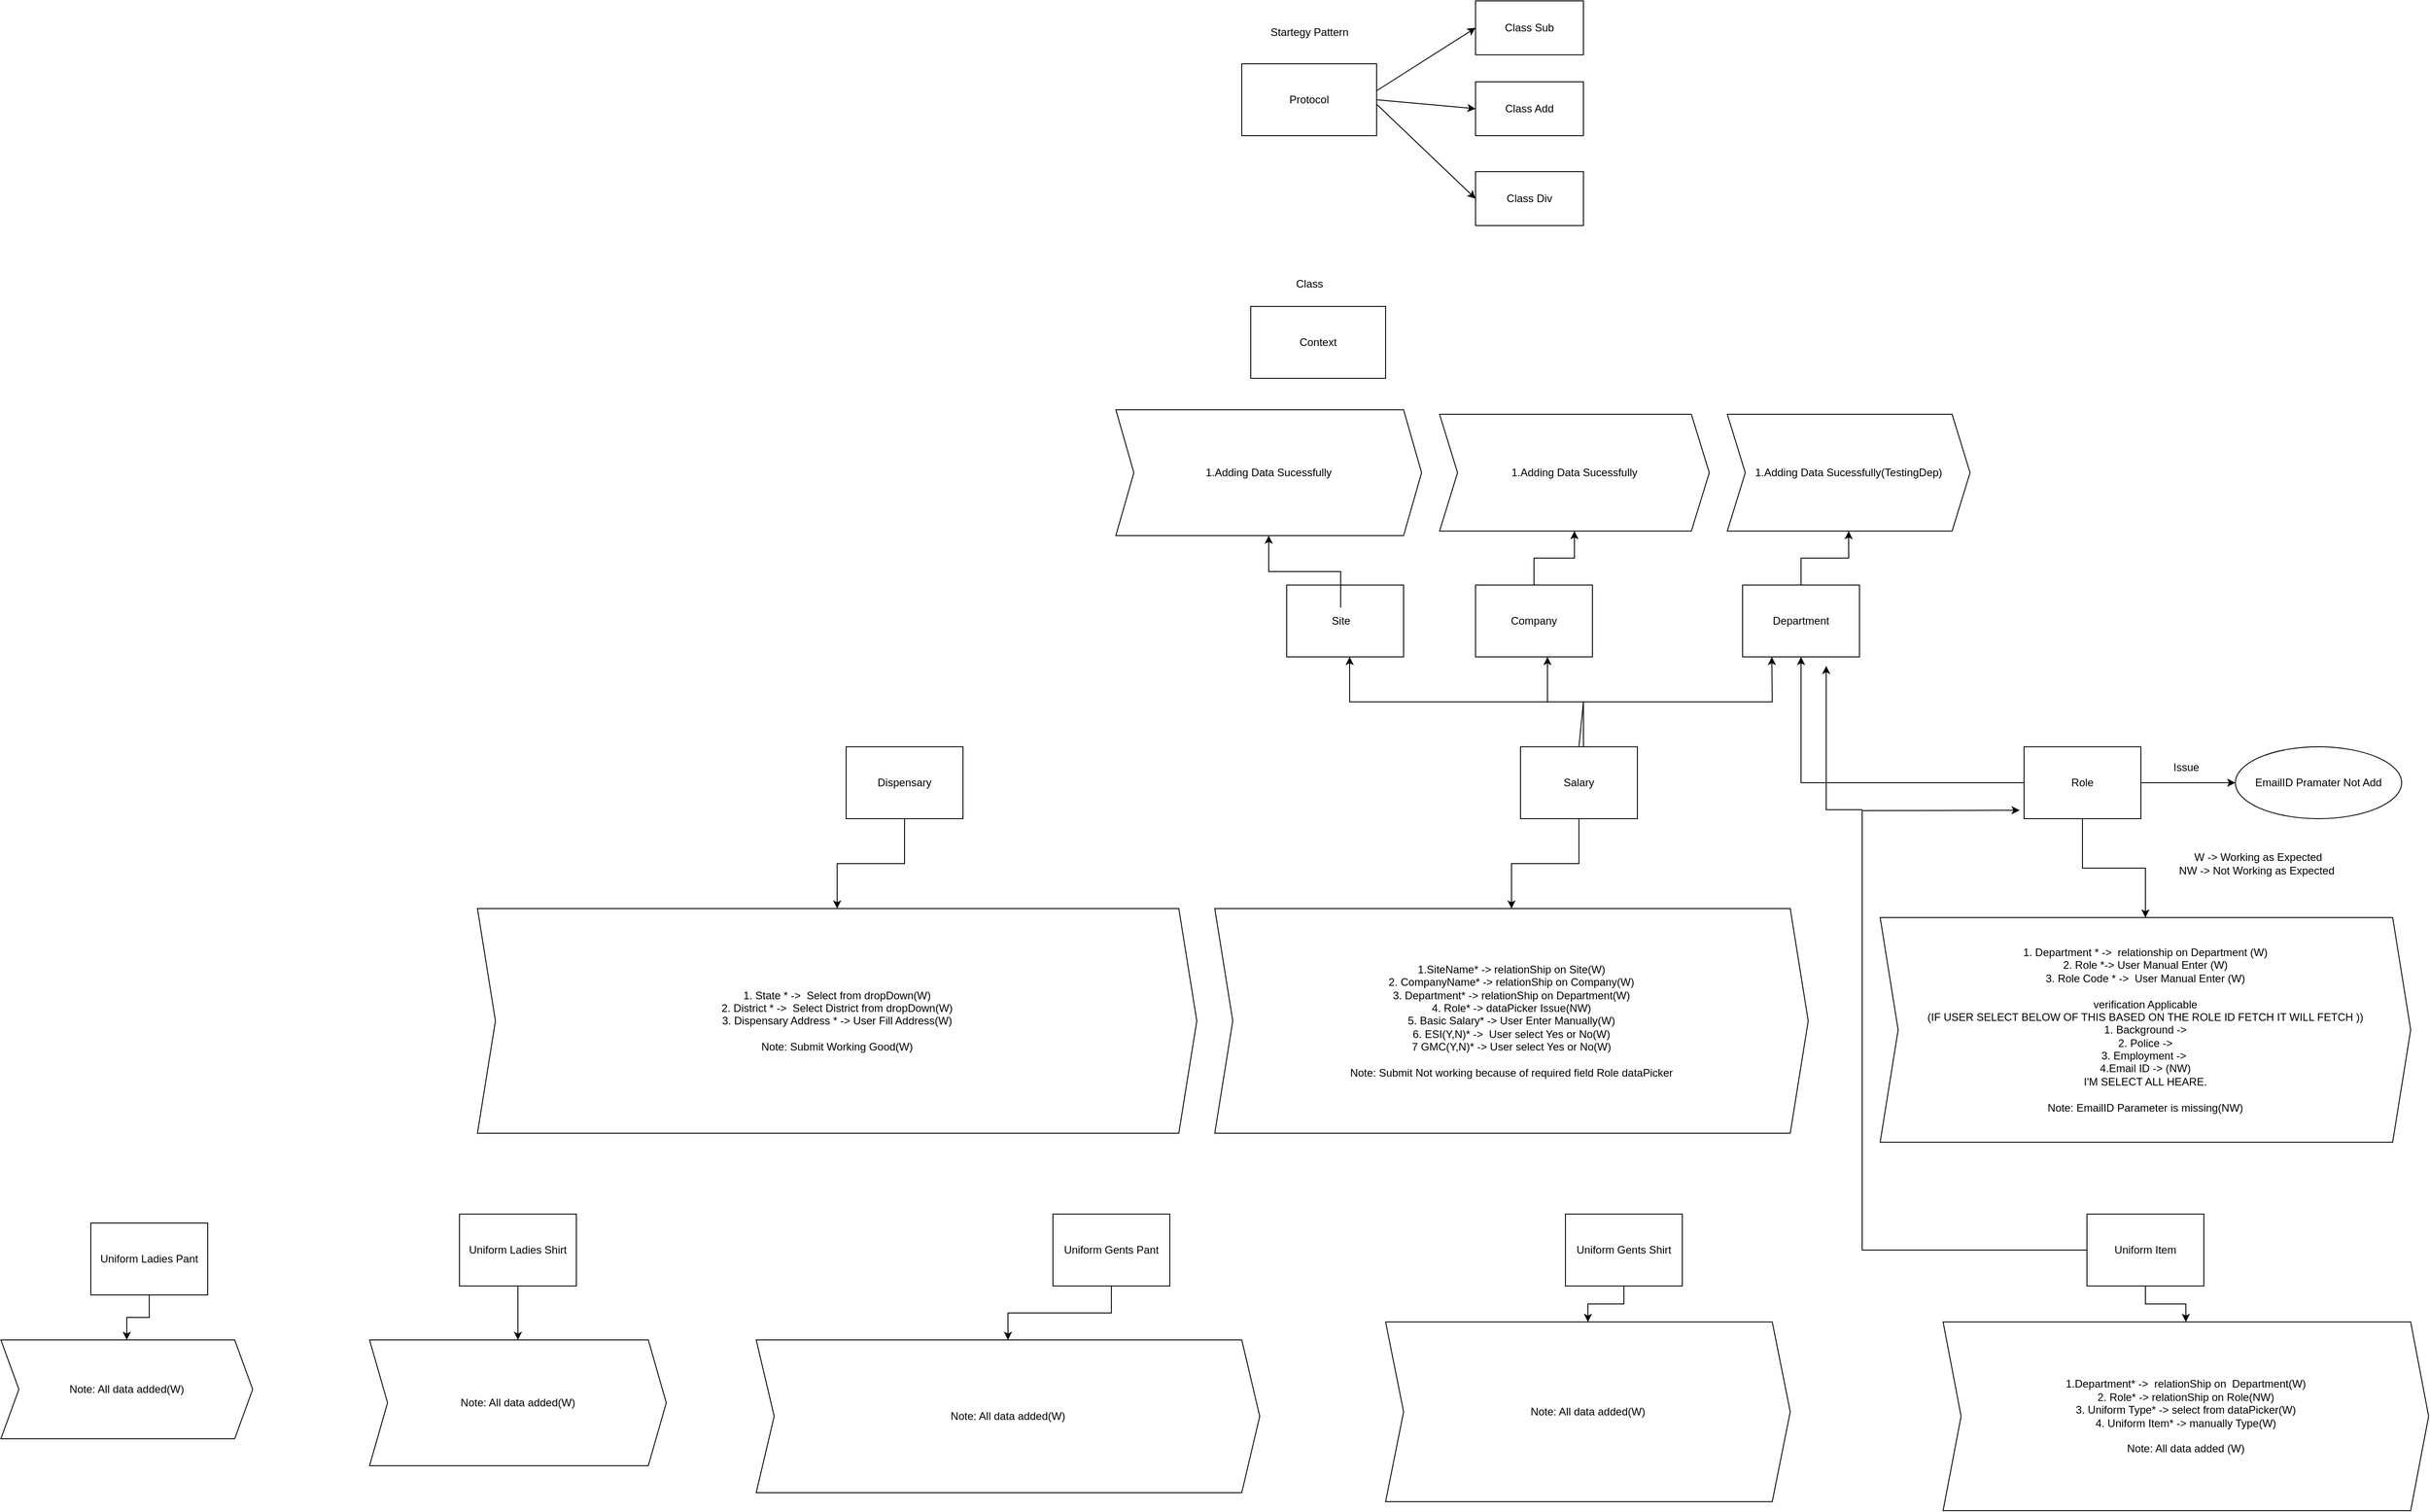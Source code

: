 <mxfile version="21.5.2" type="github">
  <diagram name="Page-1" id="05lEyHZnRJ2rUjq3MMCW">
    <mxGraphModel dx="4039" dy="1520" grid="1" gridSize="10" guides="1" tooltips="1" connect="1" arrows="1" fold="1" page="1" pageScale="1" pageWidth="827" pageHeight="1169" math="0" shadow="0">
      <root>
        <mxCell id="0" />
        <mxCell id="1" parent="0" />
        <mxCell id="I5HfIbf65Nx03JaSf2Iz-1" value="Protocol" style="rounded=0;whiteSpace=wrap;html=1;" vertex="1" parent="1">
          <mxGeometry x="140" y="130" width="150" height="80" as="geometry" />
        </mxCell>
        <mxCell id="I5HfIbf65Nx03JaSf2Iz-2" value="Startegy Pattern" style="text;html=1;align=center;verticalAlign=middle;resizable=0;points=[];autosize=1;strokeColor=none;fillColor=none;" vertex="1" parent="1">
          <mxGeometry x="160" y="80" width="110" height="30" as="geometry" />
        </mxCell>
        <mxCell id="I5HfIbf65Nx03JaSf2Iz-3" value="Class Div" style="rounded=0;whiteSpace=wrap;html=1;" vertex="1" parent="1">
          <mxGeometry x="400" y="250" width="120" height="60" as="geometry" />
        </mxCell>
        <mxCell id="I5HfIbf65Nx03JaSf2Iz-4" value="Class Add" style="rounded=0;whiteSpace=wrap;html=1;" vertex="1" parent="1">
          <mxGeometry x="400" y="150" width="120" height="60" as="geometry" />
        </mxCell>
        <mxCell id="I5HfIbf65Nx03JaSf2Iz-5" value="Class Sub" style="rounded=0;whiteSpace=wrap;html=1;" vertex="1" parent="1">
          <mxGeometry x="400" y="60" width="120" height="60" as="geometry" />
        </mxCell>
        <mxCell id="I5HfIbf65Nx03JaSf2Iz-6" value="" style="endArrow=classic;html=1;rounded=0;entryX=0;entryY=0.5;entryDx=0;entryDy=0;" edge="1" parent="1" target="I5HfIbf65Nx03JaSf2Iz-5">
          <mxGeometry width="50" height="50" relative="1" as="geometry">
            <mxPoint x="290" y="160" as="sourcePoint" />
            <mxPoint x="340" y="110" as="targetPoint" />
          </mxGeometry>
        </mxCell>
        <mxCell id="I5HfIbf65Nx03JaSf2Iz-7" value="" style="endArrow=classic;html=1;rounded=0;entryX=0;entryY=0.5;entryDx=0;entryDy=0;exitX=1;exitY=0.5;exitDx=0;exitDy=0;" edge="1" parent="1" source="I5HfIbf65Nx03JaSf2Iz-1" target="I5HfIbf65Nx03JaSf2Iz-4">
          <mxGeometry width="50" height="50" relative="1" as="geometry">
            <mxPoint x="300" y="170" as="sourcePoint" />
            <mxPoint x="410" y="100" as="targetPoint" />
          </mxGeometry>
        </mxCell>
        <mxCell id="I5HfIbf65Nx03JaSf2Iz-8" value="" style="endArrow=classic;html=1;rounded=0;entryX=0;entryY=0.5;entryDx=0;entryDy=0;exitX=1;exitY=0.5;exitDx=0;exitDy=0;" edge="1" parent="1" target="I5HfIbf65Nx03JaSf2Iz-3">
          <mxGeometry width="50" height="50" relative="1" as="geometry">
            <mxPoint x="290" y="175" as="sourcePoint" />
            <mxPoint x="400" y="185" as="targetPoint" />
          </mxGeometry>
        </mxCell>
        <mxCell id="I5HfIbf65Nx03JaSf2Iz-10" value="Context" style="rounded=0;whiteSpace=wrap;html=1;" vertex="1" parent="1">
          <mxGeometry x="150" y="400" width="150" height="80" as="geometry" />
        </mxCell>
        <mxCell id="I5HfIbf65Nx03JaSf2Iz-11" value="Class" style="text;html=1;align=center;verticalAlign=middle;resizable=0;points=[];autosize=1;strokeColor=none;fillColor=none;" vertex="1" parent="1">
          <mxGeometry x="190" y="360" width="50" height="30" as="geometry" />
        </mxCell>
        <mxCell id="I5HfIbf65Nx03JaSf2Iz-13" value="" style="rounded=0;whiteSpace=wrap;html=1;" vertex="1" parent="1">
          <mxGeometry x="190" y="710" width="130" height="80" as="geometry" />
        </mxCell>
        <mxCell id="I5HfIbf65Nx03JaSf2Iz-21" value="" style="edgeStyle=orthogonalEdgeStyle;rounded=0;orthogonalLoop=1;jettySize=auto;html=1;" edge="1" parent="1" source="I5HfIbf65Nx03JaSf2Iz-14" target="I5HfIbf65Nx03JaSf2Iz-20">
          <mxGeometry relative="1" as="geometry" />
        </mxCell>
        <mxCell id="I5HfIbf65Nx03JaSf2Iz-14" value="Site&lt;br&gt;" style="text;html=1;align=center;verticalAlign=middle;resizable=0;points=[];autosize=1;strokeColor=none;fillColor=none;" vertex="1" parent="1">
          <mxGeometry x="230" y="735" width="40" height="30" as="geometry" />
        </mxCell>
        <mxCell id="I5HfIbf65Nx03JaSf2Iz-25" value="" style="edgeStyle=orthogonalEdgeStyle;rounded=0;orthogonalLoop=1;jettySize=auto;html=1;" edge="1" parent="1" source="I5HfIbf65Nx03JaSf2Iz-17" target="I5HfIbf65Nx03JaSf2Iz-24">
          <mxGeometry relative="1" as="geometry" />
        </mxCell>
        <mxCell id="I5HfIbf65Nx03JaSf2Iz-17" value="Company" style="rounded=0;whiteSpace=wrap;html=1;" vertex="1" parent="1">
          <mxGeometry x="400" y="710" width="130" height="80" as="geometry" />
        </mxCell>
        <mxCell id="I5HfIbf65Nx03JaSf2Iz-20" value="1.Adding Data Sucessfully" style="shape=step;perimeter=stepPerimeter;whiteSpace=wrap;html=1;fixedSize=1;" vertex="1" parent="1">
          <mxGeometry y="515" width="340" height="140" as="geometry" />
        </mxCell>
        <mxCell id="I5HfIbf65Nx03JaSf2Iz-24" value="1.Adding Data Sucessfully" style="shape=step;perimeter=stepPerimeter;whiteSpace=wrap;html=1;fixedSize=1;rounded=0;" vertex="1" parent="1">
          <mxGeometry x="360" y="520" width="300" height="130" as="geometry" />
        </mxCell>
        <mxCell id="I5HfIbf65Nx03JaSf2Iz-28" value="" style="edgeStyle=orthogonalEdgeStyle;rounded=0;orthogonalLoop=1;jettySize=auto;html=1;" edge="1" parent="1" source="I5HfIbf65Nx03JaSf2Iz-26" target="I5HfIbf65Nx03JaSf2Iz-27">
          <mxGeometry relative="1" as="geometry" />
        </mxCell>
        <mxCell id="I5HfIbf65Nx03JaSf2Iz-26" value="Department" style="rounded=0;whiteSpace=wrap;html=1;" vertex="1" parent="1">
          <mxGeometry x="697" y="710" width="130" height="80" as="geometry" />
        </mxCell>
        <mxCell id="I5HfIbf65Nx03JaSf2Iz-27" value="1.Adding Data Sucessfully(TestingDep)" style="shape=step;perimeter=stepPerimeter;whiteSpace=wrap;html=1;fixedSize=1;rounded=0;" vertex="1" parent="1">
          <mxGeometry x="680" y="520" width="270" height="130" as="geometry" />
        </mxCell>
        <mxCell id="I5HfIbf65Nx03JaSf2Iz-34" value="" style="edgeStyle=orthogonalEdgeStyle;rounded=0;orthogonalLoop=1;jettySize=auto;html=1;" edge="1" parent="1" source="I5HfIbf65Nx03JaSf2Iz-29" target="I5HfIbf65Nx03JaSf2Iz-33">
          <mxGeometry relative="1" as="geometry" />
        </mxCell>
        <mxCell id="I5HfIbf65Nx03JaSf2Iz-37" value="" style="edgeStyle=orthogonalEdgeStyle;rounded=0;orthogonalLoop=1;jettySize=auto;html=1;" edge="1" parent="1" source="I5HfIbf65Nx03JaSf2Iz-29" target="I5HfIbf65Nx03JaSf2Iz-36">
          <mxGeometry relative="1" as="geometry" />
        </mxCell>
        <mxCell id="I5HfIbf65Nx03JaSf2Iz-29" value="Role" style="rounded=0;whiteSpace=wrap;html=1;" vertex="1" parent="1">
          <mxGeometry x="1010" y="890" width="130" height="80" as="geometry" />
        </mxCell>
        <mxCell id="I5HfIbf65Nx03JaSf2Iz-30" value="" style="endArrow=classic;html=1;rounded=0;entryX=0.5;entryY=1;entryDx=0;entryDy=0;exitX=0;exitY=0.5;exitDx=0;exitDy=0;" edge="1" parent="1" source="I5HfIbf65Nx03JaSf2Iz-29" target="I5HfIbf65Nx03JaSf2Iz-26">
          <mxGeometry width="50" height="50" relative="1" as="geometry">
            <mxPoint x="320" y="930" as="sourcePoint" />
            <mxPoint x="370" y="880" as="targetPoint" />
            <Array as="points">
              <mxPoint x="762" y="930" />
            </Array>
          </mxGeometry>
        </mxCell>
        <mxCell id="I5HfIbf65Nx03JaSf2Iz-33" value="1. Department * -&amp;gt;&amp;nbsp; relationship on Department (W)&lt;br&gt;2. Role *-&amp;gt; User Manual Enter (W)&lt;br&gt;3. Role Code * -&amp;gt;&amp;nbsp; User Manual Enter (W)&lt;br&gt;&lt;br&gt;verification Applicable&lt;br&gt;(IF USER SELECT BELOW OF THIS BASED ON THE ROLE ID FETCH IT WILL FETCH ))&lt;br&gt;1. Background -&amp;gt;&lt;br&gt;2. Police -&amp;gt;&lt;br&gt;3. Employment -&amp;gt;&amp;nbsp;&lt;br&gt;4.Email ID -&amp;gt; (NW)&lt;br&gt;I&#39;M SELECT ALL HEARE.&lt;br&gt;&lt;br&gt;Note: EmailID Parameter is missing(NW)" style="shape=step;perimeter=stepPerimeter;whiteSpace=wrap;html=1;fixedSize=1;rounded=0;" vertex="1" parent="1">
          <mxGeometry x="850" y="1080" width="590" height="250" as="geometry" />
        </mxCell>
        <mxCell id="I5HfIbf65Nx03JaSf2Iz-35" value="W -&amp;gt; Working as Expected&lt;br&gt;NW -&amp;gt; Not Working as Expected&amp;nbsp;" style="text;html=1;align=center;verticalAlign=middle;resizable=0;points=[];autosize=1;strokeColor=none;fillColor=none;" vertex="1" parent="1">
          <mxGeometry x="1170" y="1000" width="200" height="40" as="geometry" />
        </mxCell>
        <mxCell id="I5HfIbf65Nx03JaSf2Iz-36" value="EmailID Pramater Not Add" style="ellipse;whiteSpace=wrap;html=1;rounded=0;" vertex="1" parent="1">
          <mxGeometry x="1245" y="890" width="185" height="80" as="geometry" />
        </mxCell>
        <mxCell id="I5HfIbf65Nx03JaSf2Iz-38" value="Issue" style="text;html=1;align=center;verticalAlign=middle;resizable=0;points=[];autosize=1;strokeColor=none;fillColor=none;" vertex="1" parent="1">
          <mxGeometry x="1165" y="898" width="50" height="30" as="geometry" />
        </mxCell>
        <mxCell id="I5HfIbf65Nx03JaSf2Iz-42" value="" style="edgeStyle=orthogonalEdgeStyle;rounded=0;orthogonalLoop=1;jettySize=auto;html=1;" edge="1" parent="1" source="I5HfIbf65Nx03JaSf2Iz-40" target="I5HfIbf65Nx03JaSf2Iz-41">
          <mxGeometry relative="1" as="geometry" />
        </mxCell>
        <mxCell id="I5HfIbf65Nx03JaSf2Iz-40" value="Salary" style="rounded=0;whiteSpace=wrap;html=1;" vertex="1" parent="1">
          <mxGeometry x="450" y="890" width="130" height="80" as="geometry" />
        </mxCell>
        <mxCell id="I5HfIbf65Nx03JaSf2Iz-41" value="1.SiteName* -&amp;gt; relationShip on Site(W)&lt;br&gt;2. CompanyName* -&amp;gt; relationShip on Company(W)&lt;br&gt;3. Department* -&amp;gt; relationShip on Department(W)&lt;br&gt;4. Role* -&amp;gt; dataPicker Issue(NW)&lt;br&gt;5. Basic Salary* -&amp;gt; User Enter Manually(W)&lt;br&gt;6. ESI(Y,N)* -&amp;gt;&amp;nbsp; User select Yes or No(W)&lt;br&gt;7 GMC(Y,N)* -&amp;gt; User select Yes or No(W)&lt;br&gt;&lt;br&gt;Note: Submit Not working because of required field Role dataPicker" style="shape=step;perimeter=stepPerimeter;whiteSpace=wrap;html=1;fixedSize=1;rounded=0;" vertex="1" parent="1">
          <mxGeometry x="110" y="1070" width="660" height="250" as="geometry" />
        </mxCell>
        <mxCell id="I5HfIbf65Nx03JaSf2Iz-43" value="" style="endArrow=classic;html=1;rounded=0;exitX=0.5;exitY=0;exitDx=0;exitDy=0;" edge="1" parent="1" source="I5HfIbf65Nx03JaSf2Iz-40">
          <mxGeometry width="50" height="50" relative="1" as="geometry">
            <mxPoint x="210" y="840" as="sourcePoint" />
            <mxPoint x="260" y="790" as="targetPoint" />
            <Array as="points">
              <mxPoint x="520" y="840" />
              <mxPoint x="260" y="840" />
            </Array>
          </mxGeometry>
        </mxCell>
        <mxCell id="I5HfIbf65Nx03JaSf2Iz-44" value="" style="endArrow=classic;html=1;rounded=0;" edge="1" parent="1">
          <mxGeometry width="50" height="50" relative="1" as="geometry">
            <mxPoint x="520" y="840" as="sourcePoint" />
            <mxPoint x="480" y="790" as="targetPoint" />
            <Array as="points">
              <mxPoint x="480" y="840" />
            </Array>
          </mxGeometry>
        </mxCell>
        <mxCell id="I5HfIbf65Nx03JaSf2Iz-45" value="" style="endArrow=classic;html=1;rounded=0;entryX=0.25;entryY=1;entryDx=0;entryDy=0;" edge="1" parent="1" target="I5HfIbf65Nx03JaSf2Iz-26">
          <mxGeometry width="50" height="50" relative="1" as="geometry">
            <mxPoint x="520" y="890" as="sourcePoint" />
            <mxPoint x="570" y="840" as="targetPoint" />
            <Array as="points">
              <mxPoint x="520" y="840" />
              <mxPoint x="730" y="840" />
            </Array>
          </mxGeometry>
        </mxCell>
        <mxCell id="I5HfIbf65Nx03JaSf2Iz-48" value="" style="edgeStyle=orthogonalEdgeStyle;rounded=0;orthogonalLoop=1;jettySize=auto;html=1;" edge="1" parent="1" source="I5HfIbf65Nx03JaSf2Iz-46" target="I5HfIbf65Nx03JaSf2Iz-47">
          <mxGeometry relative="1" as="geometry" />
        </mxCell>
        <mxCell id="I5HfIbf65Nx03JaSf2Iz-46" value="Dispensary" style="rounded=0;whiteSpace=wrap;html=1;" vertex="1" parent="1">
          <mxGeometry x="-300" y="890" width="130" height="80" as="geometry" />
        </mxCell>
        <mxCell id="I5HfIbf65Nx03JaSf2Iz-47" value="1. State * -&amp;gt;&amp;nbsp; Select from dropDown(W)&lt;br&gt;2. District * -&amp;gt;&amp;nbsp; Select District from dropDown(W)&lt;br&gt;3. Dispensary Address * -&amp;gt; User Fill Address(W)&lt;br&gt;&lt;br&gt;Note: Submit Working Good(W)" style="shape=step;perimeter=stepPerimeter;whiteSpace=wrap;html=1;fixedSize=1;rounded=0;" vertex="1" parent="1">
          <mxGeometry x="-710" y="1070" width="800" height="250" as="geometry" />
        </mxCell>
        <mxCell id="I5HfIbf65Nx03JaSf2Iz-51" value="" style="edgeStyle=orthogonalEdgeStyle;rounded=0;orthogonalLoop=1;jettySize=auto;html=1;" edge="1" parent="1" source="I5HfIbf65Nx03JaSf2Iz-49" target="I5HfIbf65Nx03JaSf2Iz-50">
          <mxGeometry relative="1" as="geometry" />
        </mxCell>
        <mxCell id="I5HfIbf65Nx03JaSf2Iz-49" value="Uniform Item" style="rounded=0;whiteSpace=wrap;html=1;" vertex="1" parent="1">
          <mxGeometry x="1080" y="1410" width="130" height="80" as="geometry" />
        </mxCell>
        <mxCell id="I5HfIbf65Nx03JaSf2Iz-50" value="1.Department* -&amp;gt;&amp;nbsp; relationShip on&amp;nbsp; Department(W)&lt;br&gt;2. Role* -&amp;gt; relationShip on Role(NW)&lt;br&gt;3. Uniform Type* -&amp;gt; select from dataPicker(W)&lt;br&gt;4. Uniform Item* -&amp;gt; manually Type(W)&lt;br&gt;&lt;br&gt;Note: All data added (W)" style="shape=step;perimeter=stepPerimeter;whiteSpace=wrap;html=1;fixedSize=1;rounded=0;" vertex="1" parent="1">
          <mxGeometry x="920" y="1530" width="540" height="210" as="geometry" />
        </mxCell>
        <mxCell id="I5HfIbf65Nx03JaSf2Iz-54" value="" style="edgeStyle=orthogonalEdgeStyle;rounded=0;orthogonalLoop=1;jettySize=auto;html=1;" edge="1" parent="1" source="I5HfIbf65Nx03JaSf2Iz-52" target="I5HfIbf65Nx03JaSf2Iz-53">
          <mxGeometry relative="1" as="geometry" />
        </mxCell>
        <mxCell id="I5HfIbf65Nx03JaSf2Iz-52" value="Uniform Gents Shirt" style="rounded=0;whiteSpace=wrap;html=1;" vertex="1" parent="1">
          <mxGeometry x="500" y="1410" width="130" height="80" as="geometry" />
        </mxCell>
        <mxCell id="I5HfIbf65Nx03JaSf2Iz-53" value="Note: All data added(W)" style="shape=step;perimeter=stepPerimeter;whiteSpace=wrap;html=1;fixedSize=1;rounded=0;" vertex="1" parent="1">
          <mxGeometry x="300" y="1530" width="450" height="200" as="geometry" />
        </mxCell>
        <mxCell id="I5HfIbf65Nx03JaSf2Iz-55" value="" style="endArrow=classic;html=1;rounded=0;exitX=0;exitY=0.5;exitDx=0;exitDy=0;entryX=-0.037;entryY=0.883;entryDx=0;entryDy=0;entryPerimeter=0;" edge="1" parent="1" source="I5HfIbf65Nx03JaSf2Iz-49" target="I5HfIbf65Nx03JaSf2Iz-29">
          <mxGeometry width="50" height="50" relative="1" as="geometry">
            <mxPoint x="930" y="1420" as="sourcePoint" />
            <mxPoint x="1000" y="800" as="targetPoint" />
            <Array as="points">
              <mxPoint x="830" y="1450" />
              <mxPoint x="830" y="961" />
            </Array>
          </mxGeometry>
        </mxCell>
        <mxCell id="I5HfIbf65Nx03JaSf2Iz-56" value="" style="endArrow=classic;html=1;rounded=0;" edge="1" parent="1">
          <mxGeometry width="50" height="50" relative="1" as="geometry">
            <mxPoint x="830" y="960" as="sourcePoint" />
            <mxPoint x="790" y="800" as="targetPoint" />
            <Array as="points">
              <mxPoint x="790" y="960" />
            </Array>
          </mxGeometry>
        </mxCell>
        <mxCell id="I5HfIbf65Nx03JaSf2Iz-59" value="" style="edgeStyle=orthogonalEdgeStyle;rounded=0;orthogonalLoop=1;jettySize=auto;html=1;" edge="1" parent="1" source="I5HfIbf65Nx03JaSf2Iz-57" target="I5HfIbf65Nx03JaSf2Iz-58">
          <mxGeometry relative="1" as="geometry" />
        </mxCell>
        <mxCell id="I5HfIbf65Nx03JaSf2Iz-57" value="Uniform Gents Pant" style="rounded=0;whiteSpace=wrap;html=1;" vertex="1" parent="1">
          <mxGeometry x="-70" y="1410" width="130" height="80" as="geometry" />
        </mxCell>
        <mxCell id="I5HfIbf65Nx03JaSf2Iz-58" value="Note: All data added(W)" style="shape=step;perimeter=stepPerimeter;whiteSpace=wrap;html=1;fixedSize=1;rounded=0;" vertex="1" parent="1">
          <mxGeometry x="-400" y="1550" width="560" height="170" as="geometry" />
        </mxCell>
        <mxCell id="I5HfIbf65Nx03JaSf2Iz-62" value="" style="edgeStyle=orthogonalEdgeStyle;rounded=0;orthogonalLoop=1;jettySize=auto;html=1;" edge="1" parent="1" source="I5HfIbf65Nx03JaSf2Iz-60" target="I5HfIbf65Nx03JaSf2Iz-61">
          <mxGeometry relative="1" as="geometry" />
        </mxCell>
        <mxCell id="I5HfIbf65Nx03JaSf2Iz-60" value="Uniform Ladies Shirt" style="rounded=0;whiteSpace=wrap;html=1;" vertex="1" parent="1">
          <mxGeometry x="-730" y="1410" width="130" height="80" as="geometry" />
        </mxCell>
        <mxCell id="I5HfIbf65Nx03JaSf2Iz-61" value="Note: All data added(W)" style="shape=step;perimeter=stepPerimeter;whiteSpace=wrap;html=1;fixedSize=1;rounded=0;" vertex="1" parent="1">
          <mxGeometry x="-830" y="1550" width="330" height="140" as="geometry" />
        </mxCell>
        <mxCell id="I5HfIbf65Nx03JaSf2Iz-65" value="" style="edgeStyle=orthogonalEdgeStyle;rounded=0;orthogonalLoop=1;jettySize=auto;html=1;" edge="1" parent="1" source="I5HfIbf65Nx03JaSf2Iz-63" target="I5HfIbf65Nx03JaSf2Iz-64">
          <mxGeometry relative="1" as="geometry" />
        </mxCell>
        <mxCell id="I5HfIbf65Nx03JaSf2Iz-63" value="Uniform Ladies Pant" style="rounded=0;whiteSpace=wrap;html=1;" vertex="1" parent="1">
          <mxGeometry x="-1140" y="1420" width="130" height="80" as="geometry" />
        </mxCell>
        <mxCell id="I5HfIbf65Nx03JaSf2Iz-64" value="Note: All data added(W)" style="shape=step;perimeter=stepPerimeter;whiteSpace=wrap;html=1;fixedSize=1;rounded=0;" vertex="1" parent="1">
          <mxGeometry x="-1240" y="1550" width="280" height="110" as="geometry" />
        </mxCell>
      </root>
    </mxGraphModel>
  </diagram>
</mxfile>
